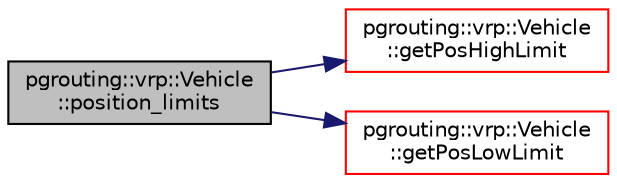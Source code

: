 digraph "pgrouting::vrp::Vehicle::position_limits"
{
  edge [fontname="Helvetica",fontsize="10",labelfontname="Helvetica",labelfontsize="10"];
  node [fontname="Helvetica",fontsize="10",shape=record];
  rankdir="LR";
  Node981 [label="pgrouting::vrp::Vehicle\l::position_limits",height=0.2,width=0.4,color="black", fillcolor="grey75", style="filled", fontcolor="black"];
  Node981 -> Node982 [color="midnightblue",fontsize="10",style="solid",fontname="Helvetica"];
  Node982 [label="pgrouting::vrp::Vehicle\l::getPosHighLimit",height=0.2,width=0.4,color="red", fillcolor="white", style="filled",URL="$classpgrouting_1_1vrp_1_1Vehicle.html#a50ba2513d8130e34f95a6a1d98253767"];
  Node981 -> Node992 [color="midnightblue",fontsize="10",style="solid",fontname="Helvetica"];
  Node992 [label="pgrouting::vrp::Vehicle\l::getPosLowLimit",height=0.2,width=0.4,color="red", fillcolor="white", style="filled",URL="$classpgrouting_1_1vrp_1_1Vehicle.html#ac7cf6a7621be6ee67169364d63850dbf"];
}
